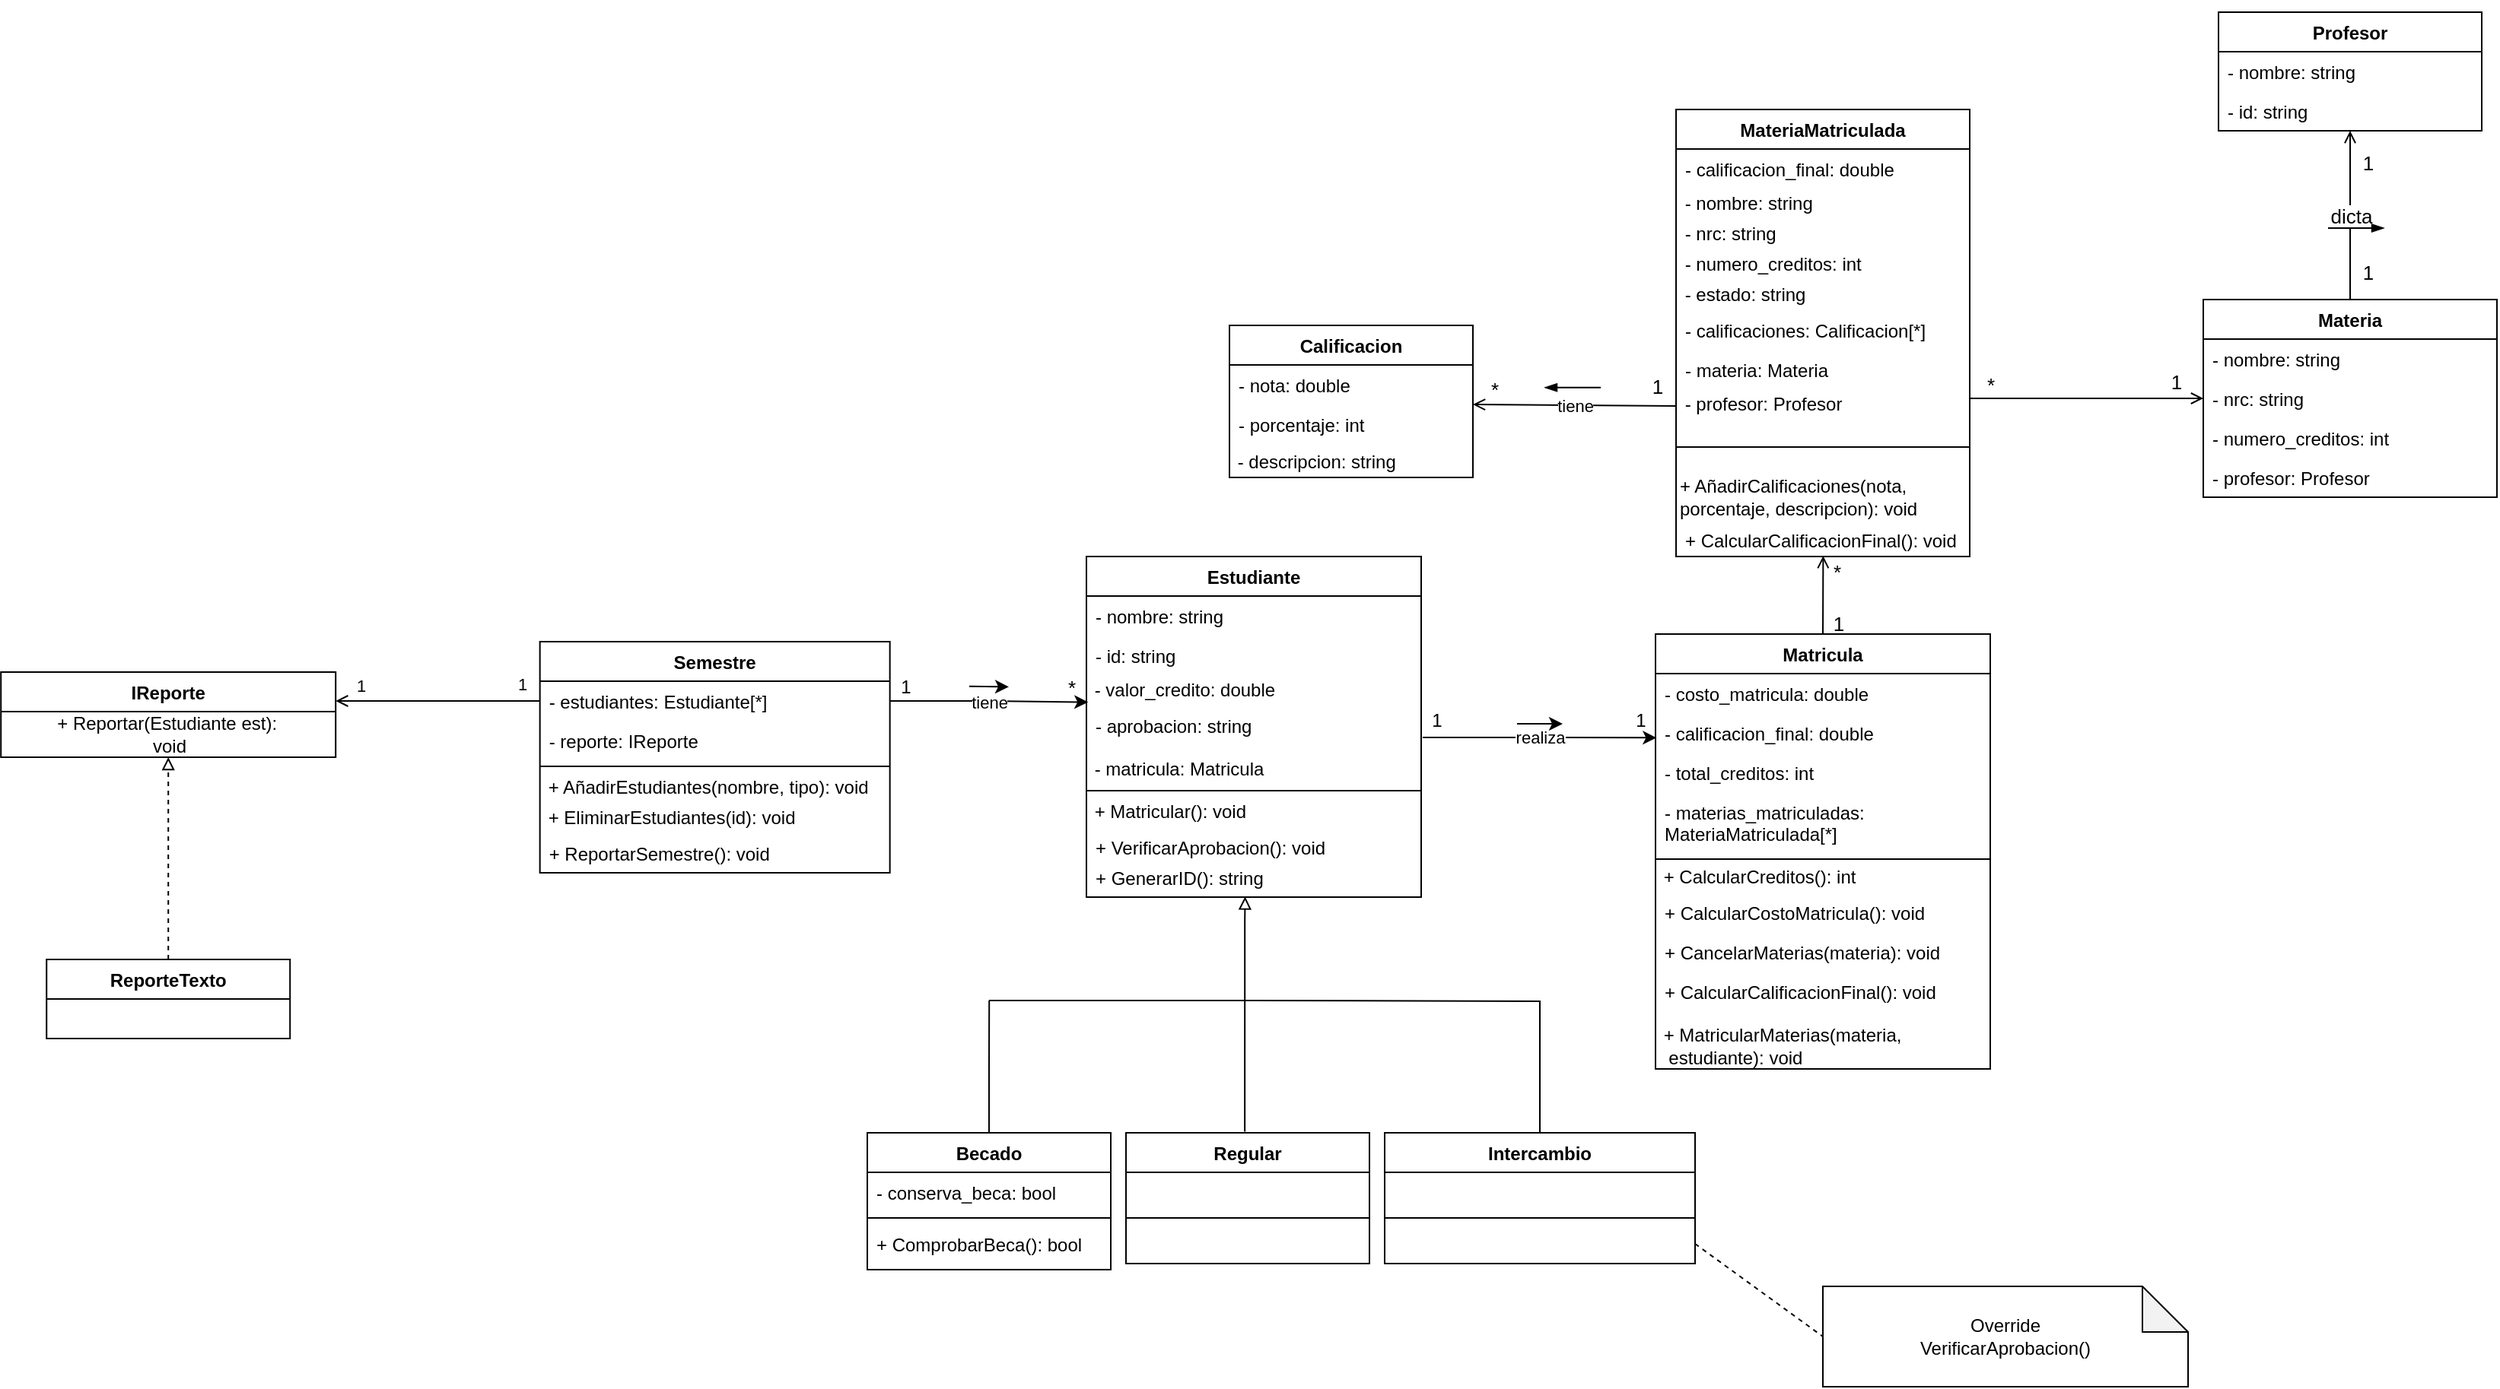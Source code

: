 <mxfile version="18.0.0" type="device"><diagram id="y1QHAL7u7580Ve2rQZN5" name="UML"><mxGraphModel dx="4068" dy="417" grid="1" gridSize="10" guides="1" tooltips="1" connect="1" arrows="1" fold="1" page="1" pageScale="1" pageWidth="1600" pageHeight="900" math="0" shadow="0"><root><mxCell id="0"/><mxCell id="1" parent="0"/><mxCell id="GwFig526K2JBaYR9-8g_-14" style="rounded=0;orthogonalLoop=1;jettySize=auto;html=1;exitX=0.5;exitY=0;exitDx=0;exitDy=0;entryX=0.501;entryY=0.982;entryDx=0;entryDy=0;entryPerimeter=0;endArrow=open;endFill=0;" parent="1" source="FEUvn8QJqBlLZRFP0QWs-20" target="DB8EXg8k54RvR-zjCEpw-64" edge="1"><mxGeometry relative="1" as="geometry"><mxPoint x="-715.421" y="341.812" as="targetPoint"/></mxGeometry></mxCell><mxCell id="GwFig526K2JBaYR9-8g_-24" value="1" style="edgeLabel;html=1;align=center;verticalAlign=middle;resizable=0;points=[];fontSize=13;labelBackgroundColor=none;" parent="GwFig526K2JBaYR9-8g_-14" vertex="1" connectable="0"><mxGeometry x="-0.562" relative="1" as="geometry"><mxPoint x="10" y="4" as="offset"/></mxGeometry></mxCell><mxCell id="GwFig526K2JBaYR9-8g_-25" value="*" style="edgeLabel;html=1;align=center;verticalAlign=middle;resizable=0;points=[];fontSize=13;labelBackgroundColor=none;" parent="GwFig526K2JBaYR9-8g_-14" vertex="1" connectable="0"><mxGeometry x="0.594" y="-1" relative="1" as="geometry"><mxPoint x="8" as="offset"/></mxGeometry></mxCell><mxCell id="FEUvn8QJqBlLZRFP0QWs-20" value="Matricula" style="swimlane;fontStyle=1;align=center;verticalAlign=top;childLayout=stackLayout;horizontal=1;startSize=26;horizontalStack=0;resizeParent=1;resizeParentMax=0;resizeLast=0;collapsible=1;marginBottom=0;fillColor=none;" parent="1" vertex="1"><mxGeometry x="-826" y="421" width="220" height="286" as="geometry"/></mxCell><mxCell id="FEUvn8QJqBlLZRFP0QWs-13" value="- costo_matricula: double" style="text;strokeColor=none;fillColor=none;align=left;verticalAlign=top;spacingLeft=4;spacingRight=4;overflow=hidden;rotatable=0;points=[[0,0.5],[1,0.5]];portConstraint=eastwest;" parent="FEUvn8QJqBlLZRFP0QWs-20" vertex="1"><mxGeometry y="26" width="220" height="26" as="geometry"/></mxCell><mxCell id="FEUvn8QJqBlLZRFP0QWs-14" value="- calificacion_final: double" style="text;strokeColor=none;fillColor=none;align=left;verticalAlign=top;spacingLeft=4;spacingRight=4;overflow=hidden;rotatable=0;points=[[0,0.5],[1,0.5]];portConstraint=eastwest;" parent="FEUvn8QJqBlLZRFP0QWs-20" vertex="1"><mxGeometry y="52" width="220" height="26" as="geometry"/></mxCell><mxCell id="FEUvn8QJqBlLZRFP0QWs-12" value="- total_creditos: int" style="text;strokeColor=none;fillColor=none;align=left;verticalAlign=top;spacingLeft=4;spacingRight=4;overflow=hidden;rotatable=0;points=[[0,0.5],[1,0.5]];portConstraint=eastwest;" parent="FEUvn8QJqBlLZRFP0QWs-20" vertex="1"><mxGeometry y="78" width="220" height="26" as="geometry"/></mxCell><mxCell id="FEUvn8QJqBlLZRFP0QWs-22" value="- materias_matriculadas: &#10;MateriaMatriculada[*]" style="text;strokeColor=none;fillColor=none;align=left;verticalAlign=top;spacingLeft=4;spacingRight=4;overflow=hidden;rotatable=0;points=[[0,0.5],[1,0.5]];portConstraint=eastwest;" parent="FEUvn8QJqBlLZRFP0QWs-20" vertex="1"><mxGeometry y="104" width="220" height="42" as="geometry"/></mxCell><mxCell id="FEUvn8QJqBlLZRFP0QWs-23" value="" style="line;strokeWidth=1;fillColor=none;align=left;verticalAlign=middle;spacingTop=-1;spacingLeft=3;spacingRight=3;rotatable=0;labelPosition=right;points=[];portConstraint=eastwest;" parent="FEUvn8QJqBlLZRFP0QWs-20" vertex="1"><mxGeometry y="146" width="220" height="4" as="geometry"/></mxCell><mxCell id="DB8EXg8k54RvR-zjCEpw-80" value="&amp;nbsp;+ CalcularCreditos(): int" style="text;html=1;align=left;verticalAlign=middle;resizable=0;points=[];autosize=1;strokeColor=none;fillColor=none;" parent="FEUvn8QJqBlLZRFP0QWs-20" vertex="1"><mxGeometry y="150" width="220" height="20" as="geometry"/></mxCell><mxCell id="FEUvn8QJqBlLZRFP0QWs-24" value="+ CalcularCostoMatricula(): void" style="text;strokeColor=none;fillColor=none;align=left;verticalAlign=top;spacingLeft=4;spacingRight=4;overflow=hidden;rotatable=0;points=[[0,0.5],[1,0.5]];portConstraint=eastwest;" parent="FEUvn8QJqBlLZRFP0QWs-20" vertex="1"><mxGeometry y="170" width="220" height="26" as="geometry"/></mxCell><mxCell id="FEUvn8QJqBlLZRFP0QWs-48" value="+ CancelarMaterias(materia): void" style="text;strokeColor=none;fillColor=none;align=left;verticalAlign=top;spacingLeft=4;spacingRight=4;overflow=hidden;rotatable=0;points=[[0,0.5],[1,0.5]];portConstraint=eastwest;" parent="FEUvn8QJqBlLZRFP0QWs-20" vertex="1"><mxGeometry y="196" width="220" height="26" as="geometry"/></mxCell><mxCell id="GwFig526K2JBaYR9-8g_-22" value="+ CalcularCalificacionFinal(): void" style="text;strokeColor=none;fillColor=none;align=left;verticalAlign=top;spacingLeft=4;spacingRight=4;overflow=hidden;rotatable=0;points=[[0,0.5],[1,0.5]];portConstraint=eastwest;" parent="FEUvn8QJqBlLZRFP0QWs-20" vertex="1"><mxGeometry y="222" width="220" height="34" as="geometry"/></mxCell><mxCell id="DB8EXg8k54RvR-zjCEpw-78" value="&amp;nbsp;+ MatricularMaterias(materia, &lt;br&gt;&lt;div style=&quot;&quot;&gt;&lt;span style=&quot;background-color: initial;&quot;&gt;&amp;nbsp; estudiante): void&lt;/span&gt;&lt;/div&gt;" style="text;html=1;align=left;verticalAlign=middle;resizable=0;points=[];autosize=1;strokeColor=none;fillColor=none;" parent="FEUvn8QJqBlLZRFP0QWs-20" vertex="1"><mxGeometry y="256" width="220" height="30" as="geometry"/></mxCell><mxCell id="FEUvn8QJqBlLZRFP0QWs-38" value="Estudiante" style="swimlane;fontStyle=1;align=center;verticalAlign=top;childLayout=stackLayout;horizontal=1;startSize=26;horizontalStack=0;resizeParent=1;resizeParentMax=0;resizeLast=0;collapsible=1;marginBottom=0;fillColor=none;" parent="1" vertex="1"><mxGeometry x="-1200" y="370" width="220" height="224" as="geometry"/></mxCell><mxCell id="FEUvn8QJqBlLZRFP0QWs-39" value="- nombre: string" style="text;strokeColor=none;fillColor=none;align=left;verticalAlign=top;spacingLeft=4;spacingRight=4;overflow=hidden;rotatable=0;points=[[0,0.5],[1,0.5]];portConstraint=eastwest;" parent="FEUvn8QJqBlLZRFP0QWs-38" vertex="1"><mxGeometry y="26" width="220" height="26" as="geometry"/></mxCell><mxCell id="FEUvn8QJqBlLZRFP0QWs-40" value="- id: string" style="text;strokeColor=none;fillColor=none;align=left;verticalAlign=top;spacingLeft=4;spacingRight=4;overflow=hidden;rotatable=0;points=[[0,0.5],[1,0.5]];portConstraint=eastwest;" parent="FEUvn8QJqBlLZRFP0QWs-38" vertex="1"><mxGeometry y="52" width="220" height="26" as="geometry"/></mxCell><mxCell id="DB8EXg8k54RvR-zjCEpw-83" value="&amp;nbsp;- valor_credito: double" style="text;html=1;align=left;verticalAlign=middle;resizable=0;points=[];autosize=1;strokeColor=none;fillColor=none;" parent="FEUvn8QJqBlLZRFP0QWs-38" vertex="1"><mxGeometry y="78" width="220" height="20" as="geometry"/></mxCell><mxCell id="FEUvn8QJqBlLZRFP0QWs-42" value="- aprobacion: string" style="text;strokeColor=none;fillColor=none;align=left;verticalAlign=top;spacingLeft=4;spacingRight=4;overflow=hidden;rotatable=0;points=[[0,0.5],[1,0.5]];portConstraint=eastwest;" parent="FEUvn8QJqBlLZRFP0QWs-38" vertex="1"><mxGeometry y="98" width="220" height="32" as="geometry"/></mxCell><mxCell id="DB8EXg8k54RvR-zjCEpw-84" value="&amp;nbsp;- matricula: Matricula" style="text;html=1;align=left;verticalAlign=middle;resizable=0;points=[];autosize=1;strokeColor=none;fillColor=none;" parent="FEUvn8QJqBlLZRFP0QWs-38" vertex="1"><mxGeometry y="130" width="220" height="20" as="geometry"/></mxCell><mxCell id="FEUvn8QJqBlLZRFP0QWs-45" value="" style="line;strokeWidth=1;fillColor=none;align=left;verticalAlign=middle;spacingTop=-1;spacingLeft=3;spacingRight=3;rotatable=0;labelPosition=right;points=[];portConstraint=eastwest;" parent="FEUvn8QJqBlLZRFP0QWs-38" vertex="1"><mxGeometry y="150" width="220" height="8" as="geometry"/></mxCell><mxCell id="DB8EXg8k54RvR-zjCEpw-82" value="&amp;nbsp;+ Matricular(): void" style="text;html=1;align=left;verticalAlign=middle;resizable=0;points=[];autosize=1;strokeColor=none;fillColor=none;" parent="FEUvn8QJqBlLZRFP0QWs-38" vertex="1"><mxGeometry y="158" width="220" height="20" as="geometry"/></mxCell><mxCell id="FEUvn8QJqBlLZRFP0QWs-47" value="+ VerificarAprobacion(): void" style="text;strokeColor=none;fillColor=none;align=left;verticalAlign=top;spacingLeft=4;spacingRight=4;overflow=hidden;rotatable=0;points=[[0,0.5],[1,0.5]];portConstraint=eastwest;" parent="FEUvn8QJqBlLZRFP0QWs-38" vertex="1"><mxGeometry y="178" width="220" height="20" as="geometry"/></mxCell><mxCell id="FEUvn8QJqBlLZRFP0QWs-49" value="+ GenerarID(): string" style="text;strokeColor=none;fillColor=none;align=left;verticalAlign=top;spacingLeft=4;spacingRight=4;overflow=hidden;rotatable=0;points=[[0,0.5],[1,0.5]];portConstraint=eastwest;" parent="FEUvn8QJqBlLZRFP0QWs-38" vertex="1"><mxGeometry y="198" width="220" height="26" as="geometry"/></mxCell><mxCell id="FEUvn8QJqBlLZRFP0QWs-50" value="Becado" style="swimlane;fontStyle=1;align=center;verticalAlign=top;childLayout=stackLayout;horizontal=1;startSize=26;horizontalStack=0;resizeParent=1;resizeParentMax=0;resizeLast=0;collapsible=1;marginBottom=0;fillColor=none;" parent="1" vertex="1"><mxGeometry x="-1344" y="749" width="160" height="90" as="geometry"/></mxCell><mxCell id="FEUvn8QJqBlLZRFP0QWs-51" value="- conserva_beca: bool" style="text;strokeColor=none;fillColor=none;align=left;verticalAlign=top;spacingLeft=4;spacingRight=4;overflow=hidden;rotatable=0;points=[[0,0.5],[1,0.5]];portConstraint=eastwest;" parent="FEUvn8QJqBlLZRFP0QWs-50" vertex="1"><mxGeometry y="26" width="160" height="26" as="geometry"/></mxCell><mxCell id="FEUvn8QJqBlLZRFP0QWs-52" value="" style="line;strokeWidth=1;fillColor=none;align=left;verticalAlign=middle;spacingTop=-1;spacingLeft=3;spacingRight=3;rotatable=0;labelPosition=right;points=[];portConstraint=eastwest;" parent="FEUvn8QJqBlLZRFP0QWs-50" vertex="1"><mxGeometry y="52" width="160" height="8" as="geometry"/></mxCell><mxCell id="FEUvn8QJqBlLZRFP0QWs-53" value="+ ComprobarBeca(): bool" style="text;strokeColor=none;fillColor=none;align=left;verticalAlign=top;spacingLeft=4;spacingRight=4;overflow=hidden;rotatable=0;points=[[0,0.5],[1,0.5]];portConstraint=eastwest;" parent="FEUvn8QJqBlLZRFP0QWs-50" vertex="1"><mxGeometry y="60" width="160" height="30" as="geometry"/></mxCell><mxCell id="FEUvn8QJqBlLZRFP0QWs-55" style="edgeStyle=orthogonalEdgeStyle;rounded=0;orthogonalLoop=1;jettySize=auto;html=1;endArrow=block;endFill=0;strokeWidth=1;exitX=0.488;exitY=-0.008;exitDx=0;exitDy=0;exitPerimeter=0;entryX=0.474;entryY=0.987;entryDx=0;entryDy=0;entryPerimeter=0;" parent="1" source="FEUvn8QJqBlLZRFP0QWs-56" target="FEUvn8QJqBlLZRFP0QWs-49" edge="1"><mxGeometry relative="1" as="geometry"><mxPoint x="-1096" y="660" as="sourcePoint"/><mxPoint x="-1090" y="610" as="targetPoint"/><Array as="points"><mxPoint x="-1096" y="610"/></Array></mxGeometry></mxCell><mxCell id="FEUvn8QJqBlLZRFP0QWs-56" value="Regular" style="swimlane;fontStyle=1;align=center;verticalAlign=top;childLayout=stackLayout;horizontal=1;startSize=26;horizontalStack=0;resizeParent=1;resizeParentMax=0;resizeLast=0;collapsible=1;marginBottom=0;fillColor=none;" parent="1" vertex="1"><mxGeometry x="-1174" y="749" width="160" height="86" as="geometry"/></mxCell><mxCell id="FEUvn8QJqBlLZRFP0QWs-57" value=" " style="text;strokeColor=none;fillColor=none;align=left;verticalAlign=top;spacingLeft=4;spacingRight=4;overflow=hidden;rotatable=0;points=[[0,0.5],[1,0.5]];portConstraint=eastwest;" parent="FEUvn8QJqBlLZRFP0QWs-56" vertex="1"><mxGeometry y="26" width="160" height="26" as="geometry"/></mxCell><mxCell id="FEUvn8QJqBlLZRFP0QWs-58" value="" style="line;strokeWidth=1;fillColor=none;align=left;verticalAlign=middle;spacingTop=-1;spacingLeft=3;spacingRight=3;rotatable=0;labelPosition=right;points=[];portConstraint=eastwest;" parent="FEUvn8QJqBlLZRFP0QWs-56" vertex="1"><mxGeometry y="52" width="160" height="8" as="geometry"/></mxCell><mxCell id="FEUvn8QJqBlLZRFP0QWs-59" value=" " style="text;strokeColor=none;fillColor=none;align=left;verticalAlign=top;spacingLeft=4;spacingRight=4;overflow=hidden;rotatable=0;points=[[0,0.5],[1,0.5]];portConstraint=eastwest;" parent="FEUvn8QJqBlLZRFP0QWs-56" vertex="1"><mxGeometry y="60" width="160" height="26" as="geometry"/></mxCell><mxCell id="GwFig526K2JBaYR9-8g_-2" style="rounded=0;orthogonalLoop=1;jettySize=auto;html=1;entryX=0;entryY=0.5;entryDx=0;entryDy=0;entryPerimeter=0;dashed=1;endArrow=none;endFill=0;exitX=1;exitY=0.5;exitDx=0;exitDy=0;" parent="1" source="FEUvn8QJqBlLZRFP0QWs-63" target="GwFig526K2JBaYR9-8g_-1" edge="1"><mxGeometry relative="1" as="geometry"><mxPoint x="-916" y="865" as="sourcePoint"/></mxGeometry></mxCell><mxCell id="FEUvn8QJqBlLZRFP0QWs-60" value="Intercambio" style="swimlane;fontStyle=1;align=center;verticalAlign=top;childLayout=stackLayout;horizontal=1;startSize=26;horizontalStack=0;resizeParent=1;resizeParentMax=0;resizeLast=0;collapsible=1;marginBottom=0;fillColor=none;" parent="1" vertex="1"><mxGeometry x="-1004" y="749" width="204" height="86" as="geometry"/></mxCell><mxCell id="FEUvn8QJqBlLZRFP0QWs-61" value=" " style="text;strokeColor=none;fillColor=none;align=left;verticalAlign=top;spacingLeft=4;spacingRight=4;overflow=hidden;rotatable=0;points=[[0,0.5],[1,0.5]];portConstraint=eastwest;" parent="FEUvn8QJqBlLZRFP0QWs-60" vertex="1"><mxGeometry y="26" width="204" height="26" as="geometry"/></mxCell><mxCell id="FEUvn8QJqBlLZRFP0QWs-62" value="" style="line;strokeWidth=1;fillColor=none;align=left;verticalAlign=middle;spacingTop=-1;spacingLeft=3;spacingRight=3;rotatable=0;labelPosition=right;points=[];portConstraint=eastwest;" parent="FEUvn8QJqBlLZRFP0QWs-60" vertex="1"><mxGeometry y="52" width="204" height="8" as="geometry"/></mxCell><mxCell id="FEUvn8QJqBlLZRFP0QWs-63" value=" " style="text;strokeColor=none;fillColor=none;align=left;verticalAlign=top;spacingLeft=4;spacingRight=4;overflow=hidden;rotatable=0;points=[[0,0.5],[1,0.5]];portConstraint=eastwest;" parent="FEUvn8QJqBlLZRFP0QWs-60" vertex="1"><mxGeometry y="60" width="204" height="26" as="geometry"/></mxCell><mxCell id="FEUvn8QJqBlLZRFP0QWs-67" value="" style="group" parent="1" vertex="1" connectable="0"><mxGeometry x="-1264" y="662" width="170" as="geometry"/></mxCell><mxCell id="FEUvn8QJqBlLZRFP0QWs-68" style="edgeStyle=orthogonalEdgeStyle;rounded=0;orthogonalLoop=1;jettySize=auto;html=1;exitX=0.5;exitY=0;exitDx=0;exitDy=0;endArrow=none;endFill=0;strokeWidth=1;" parent="FEUvn8QJqBlLZRFP0QWs-67" source="FEUvn8QJqBlLZRFP0QWs-50" edge="1"><mxGeometry relative="1" as="geometry"><mxPoint x="0.111" as="targetPoint"/></mxGeometry></mxCell><mxCell id="FEUvn8QJqBlLZRFP0QWs-69" value="" style="group" parent="FEUvn8QJqBlLZRFP0QWs-67" vertex="1" connectable="0"><mxGeometry width="170" as="geometry"/></mxCell><mxCell id="FEUvn8QJqBlLZRFP0QWs-70" style="edgeStyle=orthogonalEdgeStyle;rounded=0;orthogonalLoop=1;jettySize=auto;html=1;exitX=0.5;exitY=0;exitDx=0;exitDy=0;endArrow=none;endFill=0;" parent="FEUvn8QJqBlLZRFP0QWs-69" edge="1"><mxGeometry relative="1" as="geometry"><mxPoint x="170" as="targetPoint"/></mxGeometry></mxCell><mxCell id="FEUvn8QJqBlLZRFP0QWs-71" value="" style="endArrow=none;html=1;rounded=0;" parent="FEUvn8QJqBlLZRFP0QWs-69" edge="1"><mxGeometry width="50" height="50" relative="1" as="geometry"><mxPoint as="sourcePoint"/><mxPoint x="170" as="targetPoint"/></mxGeometry></mxCell><mxCell id="GwFig526K2JBaYR9-8g_-31" value="dicta" style="edgeStyle=none;rounded=0;orthogonalLoop=1;jettySize=auto;html=1;exitX=0.5;exitY=0;exitDx=0;exitDy=0;entryX=0.5;entryY=1;entryDx=0;entryDy=0;fontSize=13;endArrow=open;endFill=0;" parent="1" source="FEUvn8QJqBlLZRFP0QWs-81" target="GwFig526K2JBaYR9-8g_-15" edge="1"><mxGeometry relative="1" as="geometry"/></mxCell><mxCell id="GwFig526K2JBaYR9-8g_-33" value="1" style="edgeLabel;html=1;align=center;verticalAlign=middle;resizable=0;points=[];fontSize=13;labelBackgroundColor=none;" parent="GwFig526K2JBaYR9-8g_-31" vertex="1" connectable="0"><mxGeometry x="0.604" y="-2" relative="1" as="geometry"><mxPoint x="9" y="-1" as="offset"/></mxGeometry></mxCell><mxCell id="GwFig526K2JBaYR9-8g_-34" value="1" style="edgeLabel;html=1;align=center;verticalAlign=middle;resizable=0;points=[];fontSize=13;labelBackgroundColor=none;" parent="GwFig526K2JBaYR9-8g_-31" vertex="1" connectable="0"><mxGeometry x="-0.714" relative="1" as="geometry"><mxPoint x="11" y="-2" as="offset"/></mxGeometry></mxCell><mxCell id="FEUvn8QJqBlLZRFP0QWs-81" value="Materia" style="swimlane;fontStyle=1;align=center;verticalAlign=top;childLayout=stackLayout;horizontal=1;startSize=26;horizontalStack=0;resizeParent=1;resizeParentMax=0;resizeLast=0;collapsible=1;marginBottom=0;fillColor=none;" parent="1" vertex="1"><mxGeometry x="-466" y="201" width="193" height="130" as="geometry"/></mxCell><mxCell id="FEUvn8QJqBlLZRFP0QWs-82" value="- nombre: string" style="text;strokeColor=none;fillColor=none;align=left;verticalAlign=top;spacingLeft=4;spacingRight=4;overflow=hidden;rotatable=0;points=[[0,0.5],[1,0.5]];portConstraint=eastwest;" parent="FEUvn8QJqBlLZRFP0QWs-81" vertex="1"><mxGeometry y="26" width="193" height="26" as="geometry"/></mxCell><mxCell id="FEUvn8QJqBlLZRFP0QWs-83" value="- nrc: string" style="text;strokeColor=none;fillColor=none;align=left;verticalAlign=top;spacingLeft=4;spacingRight=4;overflow=hidden;rotatable=0;points=[[0,0.5],[1,0.5]];portConstraint=eastwest;" parent="FEUvn8QJqBlLZRFP0QWs-81" vertex="1"><mxGeometry y="52" width="193" height="26" as="geometry"/></mxCell><mxCell id="FEUvn8QJqBlLZRFP0QWs-84" value="- numero_creditos: int" style="text;strokeColor=none;fillColor=none;align=left;verticalAlign=top;spacingLeft=4;spacingRight=4;overflow=hidden;rotatable=0;points=[[0,0.5],[1,0.5]];portConstraint=eastwest;" parent="FEUvn8QJqBlLZRFP0QWs-81" vertex="1"><mxGeometry y="78" width="193" height="26" as="geometry"/></mxCell><mxCell id="GwFig526K2JBaYR9-8g_-32" value="- profesor: Profesor" style="text;strokeColor=none;fillColor=none;align=left;verticalAlign=top;spacingLeft=4;spacingRight=4;overflow=hidden;rotatable=0;points=[[0,0.5],[1,0.5]];portConstraint=eastwest;" parent="FEUvn8QJqBlLZRFP0QWs-81" vertex="1"><mxGeometry y="104" width="193" height="26" as="geometry"/></mxCell><mxCell id="FEUvn8QJqBlLZRFP0QWs-92" value="Calificacion" style="swimlane;fontStyle=1;align=center;verticalAlign=top;childLayout=stackLayout;horizontal=1;startSize=26;horizontalStack=0;resizeParent=1;resizeParentMax=0;resizeLast=0;collapsible=1;marginBottom=0;fillColor=none;" parent="1" vertex="1"><mxGeometry x="-1106" y="218" width="160" height="100" as="geometry"/></mxCell><mxCell id="FEUvn8QJqBlLZRFP0QWs-93" value="- nota: double" style="text;strokeColor=none;fillColor=none;align=left;verticalAlign=top;spacingLeft=4;spacingRight=4;overflow=hidden;rotatable=0;points=[[0,0.5],[1,0.5]];portConstraint=eastwest;" parent="FEUvn8QJqBlLZRFP0QWs-92" vertex="1"><mxGeometry y="26" width="160" height="26" as="geometry"/></mxCell><mxCell id="FEUvn8QJqBlLZRFP0QWs-94" value="- porcentaje: int" style="text;strokeColor=none;fillColor=none;align=left;verticalAlign=top;spacingLeft=4;spacingRight=4;overflow=hidden;rotatable=0;points=[[0,0.5],[1,0.5]];portConstraint=eastwest;" parent="FEUvn8QJqBlLZRFP0QWs-92" vertex="1"><mxGeometry y="52" width="160" height="28" as="geometry"/></mxCell><mxCell id="DB8EXg8k54RvR-zjCEpw-81" value="&amp;nbsp;- descripcion: string" style="text;html=1;align=left;verticalAlign=middle;resizable=0;points=[];autosize=1;strokeColor=none;fillColor=none;" parent="FEUvn8QJqBlLZRFP0QWs-92" vertex="1"><mxGeometry y="80" width="160" height="20" as="geometry"/></mxCell><mxCell id="GwFig526K2JBaYR9-8g_-1" value="Override&lt;br&gt;VerificarAprobacion()" style="shape=note;whiteSpace=wrap;html=1;backgroundOutline=1;darkOpacity=0.05;" parent="1" vertex="1"><mxGeometry x="-716" y="850" width="240" height="66" as="geometry"/></mxCell><mxCell id="GwFig526K2JBaYR9-8g_-12" style="rounded=0;orthogonalLoop=1;jettySize=auto;html=1;endArrow=open;endFill=0;entryX=0;entryY=0.5;entryDx=0;entryDy=0;exitX=1;exitY=0.5;exitDx=0;exitDy=0;" parent="1" target="FEUvn8QJqBlLZRFP0QWs-83" edge="1"><mxGeometry relative="1" as="geometry"><mxPoint x="-486" y="279.368" as="targetPoint"/><mxPoint x="-619.5" y="266" as="sourcePoint"/></mxGeometry></mxCell><mxCell id="GwFig526K2JBaYR9-8g_-26" value="*" style="edgeLabel;html=1;align=center;verticalAlign=middle;resizable=0;points=[];fontSize=13;labelBackgroundColor=none;" parent="GwFig526K2JBaYR9-8g_-12" vertex="1" connectable="0"><mxGeometry x="-0.784" relative="1" as="geometry"><mxPoint x="-3" y="-9" as="offset"/></mxGeometry></mxCell><mxCell id="GwFig526K2JBaYR9-8g_-27" value="1" style="edgeLabel;html=1;align=center;verticalAlign=middle;resizable=0;points=[];fontSize=13;labelBackgroundColor=none;" parent="GwFig526K2JBaYR9-8g_-12" vertex="1" connectable="0"><mxGeometry x="0.698" relative="1" as="geometry"><mxPoint x="5" y="-11" as="offset"/></mxGeometry></mxCell><mxCell id="GwFig526K2JBaYR9-8g_-13" value="tiene" style="rounded=0;orthogonalLoop=1;jettySize=auto;html=1;entryX=1;entryY=1.001;entryDx=0;entryDy=0;endArrow=open;endFill=0;entryPerimeter=0;exitX=0;exitY=0.5;exitDx=0;exitDy=0;" parent="1" target="FEUvn8QJqBlLZRFP0QWs-93" edge="1"><mxGeometry relative="1" as="geometry"><mxPoint x="-812.5" y="271" as="sourcePoint"/></mxGeometry></mxCell><mxCell id="GwFig526K2JBaYR9-8g_-35" value="1" style="edgeLabel;html=1;align=center;verticalAlign=middle;resizable=0;points=[];fontSize=13;labelBackgroundColor=none;" parent="GwFig526K2JBaYR9-8g_-13" vertex="1" connectable="0"><mxGeometry x="-0.818" relative="1" as="geometry"><mxPoint x="-1" y="-13" as="offset"/></mxGeometry></mxCell><mxCell id="GwFig526K2JBaYR9-8g_-36" value="*" style="edgeLabel;html=1;align=center;verticalAlign=middle;resizable=0;points=[];fontSize=13;labelBackgroundColor=none;" parent="GwFig526K2JBaYR9-8g_-13" vertex="1" connectable="0"><mxGeometry x="0.807" y="-1" relative="1" as="geometry"><mxPoint x="1" y="-9" as="offset"/></mxGeometry></mxCell><mxCell id="GwFig526K2JBaYR9-8g_-15" value="Profesor" style="swimlane;fontStyle=1;align=center;verticalAlign=top;childLayout=stackLayout;horizontal=1;startSize=26;horizontalStack=0;resizeParent=1;resizeParentMax=0;resizeLast=0;collapsible=1;marginBottom=0;fillColor=none;" parent="1" vertex="1"><mxGeometry x="-456" y="12" width="173" height="78" as="geometry"/></mxCell><mxCell id="GwFig526K2JBaYR9-8g_-16" value="- nombre: string" style="text;strokeColor=none;fillColor=none;align=left;verticalAlign=top;spacingLeft=4;spacingRight=4;overflow=hidden;rotatable=0;points=[[0,0.5],[1,0.5]];portConstraint=eastwest;" parent="GwFig526K2JBaYR9-8g_-15" vertex="1"><mxGeometry y="26" width="173" height="26" as="geometry"/></mxCell><mxCell id="GwFig526K2JBaYR9-8g_-17" value="- id: string" style="text;strokeColor=none;fillColor=none;align=left;verticalAlign=top;spacingLeft=4;spacingRight=4;overflow=hidden;rotatable=0;points=[[0,0.5],[1,0.5]];portConstraint=eastwest;" parent="GwFig526K2JBaYR9-8g_-15" vertex="1"><mxGeometry y="52" width="173" height="26" as="geometry"/></mxCell><mxCell id="GwFig526K2JBaYR9-8g_-30" style="edgeStyle=none;rounded=0;orthogonalLoop=1;jettySize=auto;html=1;exitX=0.25;exitY=0;exitDx=0;exitDy=0;fontSize=13;endArrow=open;endFill=0;" parent="1" source="GwFig526K2JBaYR9-8g_-15" target="GwFig526K2JBaYR9-8g_-15" edge="1"><mxGeometry relative="1" as="geometry"/></mxCell><mxCell id="FEUvn8QJqBlLZRFP0QWs-66" value="" style="endArrow=none;html=1;rounded=0;entryX=0.5;entryY=0;entryDx=0;entryDy=0;edgeStyle=orthogonalEdgeStyle;" parent="1" target="FEUvn8QJqBlLZRFP0QWs-60" edge="1"><mxGeometry width="50" height="50" relative="1" as="geometry"><mxPoint x="-1094" y="662" as="sourcePoint"/><mxPoint x="-902" y="683" as="targetPoint"/></mxGeometry></mxCell><mxCell id="GwFig526K2JBaYR9-8g_-45" value="" style="endArrow=none;html=1;rounded=0;endFill=0;labelBackgroundColor=default;startArrow=blockThin;startFill=1;" parent="1" edge="1"><mxGeometry width="50" height="50" relative="1" as="geometry"><mxPoint x="-899" y="258.9" as="sourcePoint"/><mxPoint x="-862" y="258.9" as="targetPoint"/></mxGeometry></mxCell><mxCell id="GwFig526K2JBaYR9-8g_-46" value="" style="endArrow=blockThin;html=1;rounded=0;endFill=1;labelBackgroundColor=default;startArrow=none;startFill=0;" parent="1" edge="1"><mxGeometry width="50" height="50" relative="1" as="geometry"><mxPoint x="-384" y="154" as="sourcePoint"/><mxPoint x="-347" y="154.0" as="targetPoint"/></mxGeometry></mxCell><mxCell id="DB8EXg8k54RvR-zjCEpw-17" value="Semestre" style="swimlane;fontStyle=1;align=center;verticalAlign=top;childLayout=stackLayout;horizontal=1;startSize=26;horizontalStack=0;resizeParent=1;resizeParentMax=0;resizeLast=0;collapsible=1;marginBottom=0;fillColor=none;" parent="1" vertex="1"><mxGeometry x="-1559.17" y="426" width="230" height="152" as="geometry"/></mxCell><mxCell id="DB8EXg8k54RvR-zjCEpw-19" value="- estudiantes: Estudiante[*]" style="text;strokeColor=none;fillColor=none;align=left;verticalAlign=top;spacingLeft=4;spacingRight=4;overflow=hidden;rotatable=0;points=[[0,0.5],[1,0.5]];portConstraint=eastwest;" parent="DB8EXg8k54RvR-zjCEpw-17" vertex="1"><mxGeometry y="26" width="230" height="26" as="geometry"/></mxCell><mxCell id="yjmv3lyzddRFbjP3NJyM-5" value="- reporte: IReporte" style="text;strokeColor=none;fillColor=none;align=left;verticalAlign=top;spacingLeft=4;spacingRight=4;overflow=hidden;rotatable=0;points=[[0,0.5],[1,0.5]];portConstraint=eastwest;" parent="DB8EXg8k54RvR-zjCEpw-17" vertex="1"><mxGeometry y="52" width="230" height="26" as="geometry"/></mxCell><mxCell id="DB8EXg8k54RvR-zjCEpw-20" value="" style="line;strokeWidth=1;fillColor=none;align=left;verticalAlign=middle;spacingTop=-1;spacingLeft=3;spacingRight=3;rotatable=0;labelPosition=right;points=[];portConstraint=eastwest;" parent="DB8EXg8k54RvR-zjCEpw-17" vertex="1"><mxGeometry y="78" width="230" height="8" as="geometry"/></mxCell><mxCell id="DB8EXg8k54RvR-zjCEpw-90" value="&amp;nbsp;+ AñadirEstudiantes(nombre, tipo): void" style="text;html=1;align=left;verticalAlign=middle;resizable=0;points=[];autosize=1;strokeColor=none;fillColor=none;" parent="DB8EXg8k54RvR-zjCEpw-17" vertex="1"><mxGeometry y="86" width="230" height="20" as="geometry"/></mxCell><mxCell id="DB8EXg8k54RvR-zjCEpw-91" value="&amp;nbsp;+ EliminarEstudiantes(id): void" style="text;html=1;align=left;verticalAlign=middle;resizable=0;points=[];autosize=1;strokeColor=none;fillColor=none;" parent="DB8EXg8k54RvR-zjCEpw-17" vertex="1"><mxGeometry y="106" width="230" height="20" as="geometry"/></mxCell><mxCell id="DB8EXg8k54RvR-zjCEpw-21" value="+ ReportarSemestre(): void" style="text;strokeColor=none;fillColor=none;align=left;verticalAlign=top;spacingLeft=4;spacingRight=4;overflow=hidden;rotatable=0;points=[[0,0.5],[1,0.5]];portConstraint=eastwest;" parent="DB8EXg8k54RvR-zjCEpw-17" vertex="1"><mxGeometry y="126" width="230" height="26" as="geometry"/></mxCell><mxCell id="DB8EXg8k54RvR-zjCEpw-26" value="*" style="edgeLabel;html=1;align=center;verticalAlign=middle;resizable=0;points=[];fontSize=13;labelBackgroundColor=none;" parent="1" connectable="0" vertex="1"><mxGeometry x="-1209.999" y="456.002" as="geometry"/></mxCell><mxCell id="DB8EXg8k54RvR-zjCEpw-27" value="tiene" style="edgeStyle=orthogonalEdgeStyle;rounded=0;orthogonalLoop=1;jettySize=auto;html=1;entryX=0.005;entryY=0.89;entryDx=0;entryDy=0;entryPerimeter=0;" parent="1" source="DB8EXg8k54RvR-zjCEpw-19" target="DB8EXg8k54RvR-zjCEpw-83" edge="1"><mxGeometry relative="1" as="geometry"><Array as="points"/></mxGeometry></mxCell><mxCell id="DB8EXg8k54RvR-zjCEpw-28" value="1" style="text;html=1;align=center;verticalAlign=middle;resizable=0;points=[];autosize=1;strokeColor=none;fillColor=none;" parent="1" vertex="1"><mxGeometry x="-1329.17" y="446" width="20" height="20" as="geometry"/></mxCell><mxCell id="DB8EXg8k54RvR-zjCEpw-30" value="IReporte" style="swimlane;fontStyle=1;align=center;verticalAlign=top;childLayout=stackLayout;horizontal=1;startSize=26;horizontalStack=0;resizeParent=1;resizeParentMax=0;resizeLast=0;collapsible=1;marginBottom=0;fillColor=none;" parent="1" vertex="1"><mxGeometry x="-1913.39" y="446" width="220" height="56" as="geometry"/></mxCell><mxCell id="yjmv3lyzddRFbjP3NJyM-1" value="+ Reportar(Estudiante est):&amp;nbsp;&lt;br&gt;void" style="text;html=1;align=center;verticalAlign=middle;resizable=0;points=[];autosize=1;strokeColor=none;fillColor=none;" parent="DB8EXg8k54RvR-zjCEpw-30" vertex="1"><mxGeometry y="26" width="220" height="30" as="geometry"/></mxCell><mxCell id="DB8EXg8k54RvR-zjCEpw-38" style="edgeStyle=orthogonalEdgeStyle;rounded=0;orthogonalLoop=1;jettySize=auto;html=1;entryX=1;entryY=0.5;entryDx=0;entryDy=0;endArrow=open;endFill=0;startArrow=none;startFill=0;" parent="1" source="DB8EXg8k54RvR-zjCEpw-19" edge="1"><mxGeometry relative="1" as="geometry"><mxPoint x="-1693.39" y="465.0" as="targetPoint"/></mxGeometry></mxCell><mxCell id="yjmv3lyzddRFbjP3NJyM-3" value="1" style="edgeLabel;html=1;align=center;verticalAlign=middle;resizable=0;points=[];" parent="DB8EXg8k54RvR-zjCEpw-38" vertex="1" connectable="0"><mxGeometry x="0.79" relative="1" as="geometry"><mxPoint x="2" y="-10" as="offset"/></mxGeometry></mxCell><mxCell id="yjmv3lyzddRFbjP3NJyM-4" value="1" style="edgeLabel;html=1;align=center;verticalAlign=middle;resizable=0;points=[];" parent="DB8EXg8k54RvR-zjCEpw-38" vertex="1" connectable="0"><mxGeometry x="-0.86" y="1" relative="1" as="geometry"><mxPoint x="-3" y="-12" as="offset"/></mxGeometry></mxCell><mxCell id="DB8EXg8k54RvR-zjCEpw-42" value="" style="endArrow=classic;html=1;rounded=0;" parent="1" edge="1"><mxGeometry width="50" height="50" relative="1" as="geometry"><mxPoint x="-1277" y="455.43" as="sourcePoint"/><mxPoint x="-1251" y="455.72" as="targetPoint"/></mxGeometry></mxCell><mxCell id="DB8EXg8k54RvR-zjCEpw-59" value="MateriaMatriculada" style="swimlane;fontStyle=1;align=center;verticalAlign=top;childLayout=stackLayout;horizontal=1;startSize=26;horizontalStack=0;resizeParent=1;resizeParentMax=0;resizeLast=0;collapsible=1;marginBottom=0;fillColor=none;" parent="1" vertex="1"><mxGeometry x="-812.5" y="76" width="193" height="294" as="geometry"/></mxCell><mxCell id="DB8EXg8k54RvR-zjCEpw-60" value="- calificacion_final: double" style="text;strokeColor=none;fillColor=none;align=left;verticalAlign=top;spacingLeft=4;spacingRight=4;overflow=hidden;rotatable=0;points=[[0,0.5],[1,0.5]];portConstraint=eastwest;" parent="DB8EXg8k54RvR-zjCEpw-59" vertex="1"><mxGeometry y="26" width="193" height="26" as="geometry"/></mxCell><mxCell id="DB8EXg8k54RvR-zjCEpw-65" value="&amp;nbsp;- nombre: string" style="text;html=1;align=left;verticalAlign=middle;resizable=0;points=[];autosize=1;strokeColor=none;fillColor=none;" parent="DB8EXg8k54RvR-zjCEpw-59" vertex="1"><mxGeometry y="52" width="193" height="20" as="geometry"/></mxCell><mxCell id="DB8EXg8k54RvR-zjCEpw-66" value="&amp;nbsp;- nrc: string" style="text;html=1;align=left;verticalAlign=middle;resizable=0;points=[];autosize=1;strokeColor=none;fillColor=none;" parent="DB8EXg8k54RvR-zjCEpw-59" vertex="1"><mxGeometry y="72" width="193" height="20" as="geometry"/></mxCell><mxCell id="DB8EXg8k54RvR-zjCEpw-67" value="&amp;nbsp;- numero_creditos: int" style="text;html=1;align=left;verticalAlign=middle;resizable=0;points=[];autosize=1;strokeColor=none;fillColor=none;" parent="DB8EXg8k54RvR-zjCEpw-59" vertex="1"><mxGeometry y="92" width="193" height="20" as="geometry"/></mxCell><mxCell id="DB8EXg8k54RvR-zjCEpw-68" value="&amp;nbsp;- estado: string" style="text;html=1;align=left;verticalAlign=middle;resizable=0;points=[];autosize=1;strokeColor=none;fillColor=none;" parent="DB8EXg8k54RvR-zjCEpw-59" vertex="1"><mxGeometry y="112" width="193" height="20" as="geometry"/></mxCell><mxCell id="DB8EXg8k54RvR-zjCEpw-61" value="- calificaciones: Calificacion[*]" style="text;strokeColor=none;fillColor=none;align=left;verticalAlign=top;spacingLeft=4;spacingRight=4;overflow=hidden;rotatable=0;points=[[0,0.5],[1,0.5]];portConstraint=eastwest;" parent="DB8EXg8k54RvR-zjCEpw-59" vertex="1"><mxGeometry y="132" width="193" height="26" as="geometry"/></mxCell><mxCell id="DB8EXg8k54RvR-zjCEpw-62" value="- materia: Materia" style="text;strokeColor=none;fillColor=none;align=left;verticalAlign=top;spacingLeft=4;spacingRight=4;overflow=hidden;rotatable=0;points=[[0,0.5],[1,0.5]];portConstraint=eastwest;" parent="DB8EXg8k54RvR-zjCEpw-59" vertex="1"><mxGeometry y="158" width="193" height="26" as="geometry"/></mxCell><mxCell id="DB8EXg8k54RvR-zjCEpw-69" value="&amp;nbsp;- profesor: Profesor" style="text;html=1;align=left;verticalAlign=middle;resizable=0;points=[];autosize=1;strokeColor=none;fillColor=none;" parent="DB8EXg8k54RvR-zjCEpw-59" vertex="1"><mxGeometry y="184" width="193" height="20" as="geometry"/></mxCell><mxCell id="DB8EXg8k54RvR-zjCEpw-63" value="" style="line;strokeWidth=1;fillColor=none;align=left;verticalAlign=middle;spacingTop=-1;spacingLeft=3;spacingRight=3;rotatable=0;labelPosition=right;points=[];portConstraint=eastwest;" parent="DB8EXg8k54RvR-zjCEpw-59" vertex="1"><mxGeometry y="204" width="193" height="36" as="geometry"/></mxCell><mxCell id="6QUFJDSF0lX12Ou7aBaq-1" value="+ AñadirCalificaciones(nota, &lt;br&gt;porcentaje, descripcion): void" style="text;html=1;align=left;verticalAlign=middle;resizable=0;points=[];autosize=1;strokeColor=none;fillColor=none;" parent="DB8EXg8k54RvR-zjCEpw-59" vertex="1"><mxGeometry y="240" width="193" height="30" as="geometry"/></mxCell><mxCell id="DB8EXg8k54RvR-zjCEpw-64" value="+ CalcularCalificacionFinal(): void" style="text;strokeColor=none;fillColor=none;align=left;verticalAlign=top;spacingLeft=4;spacingRight=4;overflow=hidden;rotatable=0;points=[[0,0.5],[1,0.5]];portConstraint=eastwest;" parent="DB8EXg8k54RvR-zjCEpw-59" vertex="1"><mxGeometry y="270" width="193" height="24" as="geometry"/></mxCell><mxCell id="DB8EXg8k54RvR-zjCEpw-85" value="realiza" style="edgeStyle=orthogonalEdgeStyle;rounded=0;orthogonalLoop=1;jettySize=auto;html=1;entryX=0.003;entryY=0.623;entryDx=0;entryDy=0;entryPerimeter=0;exitX=0.05;exitY=1.05;exitDx=0;exitDy=0;exitPerimeter=0;" parent="1" source="DB8EXg8k54RvR-zjCEpw-88" target="FEUvn8QJqBlLZRFP0QWs-14" edge="1"><mxGeometry relative="1" as="geometry"><mxPoint x="-830" y="490" as="targetPoint"/><Array as="points"><mxPoint x="-893" y="490"/></Array></mxGeometry></mxCell><mxCell id="DB8EXg8k54RvR-zjCEpw-87" value="" style="endArrow=classic;html=1;rounded=0;" parent="1" edge="1"><mxGeometry width="50" height="50" relative="1" as="geometry"><mxPoint x="-917" y="480" as="sourcePoint"/><mxPoint x="-887" y="480" as="targetPoint"/></mxGeometry></mxCell><mxCell id="DB8EXg8k54RvR-zjCEpw-88" value="1" style="text;html=1;align=center;verticalAlign=middle;resizable=0;points=[];autosize=1;strokeColor=none;fillColor=none;" parent="1" vertex="1"><mxGeometry x="-980" y="468" width="20" height="20" as="geometry"/></mxCell><mxCell id="DB8EXg8k54RvR-zjCEpw-89" value="1" style="text;html=1;align=center;verticalAlign=middle;resizable=0;points=[];autosize=1;strokeColor=none;fillColor=none;" parent="1" vertex="1"><mxGeometry x="-846" y="468" width="20" height="20" as="geometry"/></mxCell><mxCell id="6QUFJDSF0lX12Ou7aBaq-6" style="edgeStyle=orthogonalEdgeStyle;rounded=0;orthogonalLoop=1;jettySize=auto;html=1;endArrow=block;endFill=0;entryX=0.5;entryY=1;entryDx=0;entryDy=0;dashed=1;" parent="1" source="6QUFJDSF0lX12Ou7aBaq-2" target="DB8EXg8k54RvR-zjCEpw-30" edge="1"><mxGeometry relative="1" as="geometry"><mxPoint x="-1803.39" y="570" as="targetPoint"/></mxGeometry></mxCell><mxCell id="6QUFJDSF0lX12Ou7aBaq-2" value="ReporteTexto" style="swimlane;fontStyle=1;align=center;verticalAlign=top;childLayout=stackLayout;horizontal=1;startSize=26;horizontalStack=0;resizeParent=1;resizeParentMax=0;resizeLast=0;collapsible=1;marginBottom=0;fillColor=none;" parent="1" vertex="1"><mxGeometry x="-1883.39" y="635" width="160" height="52" as="geometry"/></mxCell><mxCell id="6QUFJDSF0lX12Ou7aBaq-3" value=" " style="text;strokeColor=none;fillColor=none;align=left;verticalAlign=top;spacingLeft=4;spacingRight=4;overflow=hidden;rotatable=0;points=[[0,0.5],[1,0.5]];portConstraint=eastwest;" parent="6QUFJDSF0lX12Ou7aBaq-2" vertex="1"><mxGeometry y="26" width="160" height="26" as="geometry"/></mxCell></root></mxGraphModel></diagram></mxfile>